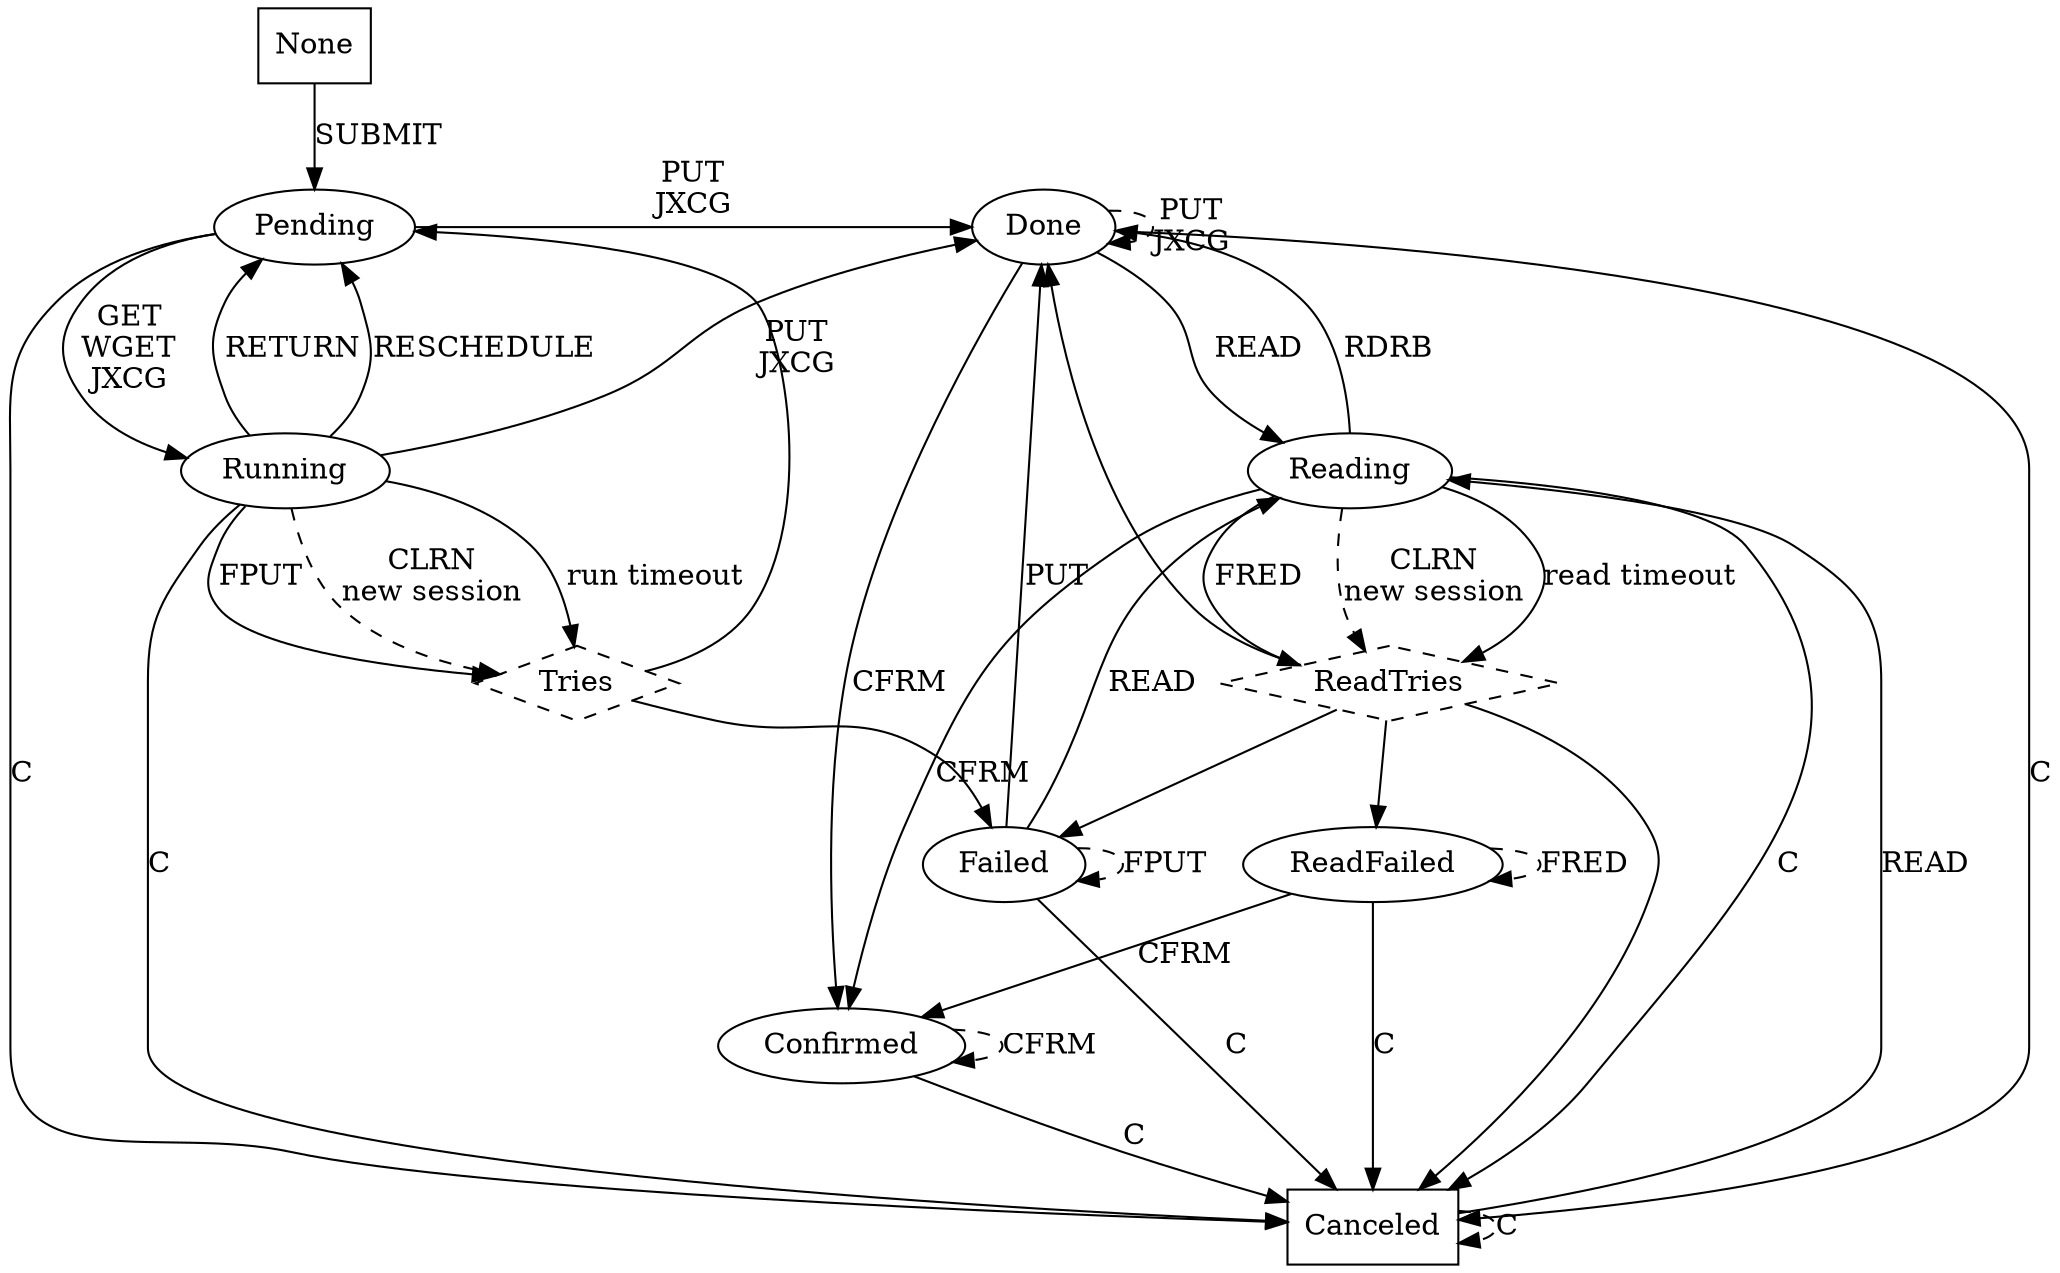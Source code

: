 # dot -T jpg state_graph.dot -o state_graph.jpg

digraph NetScheduleNew {

    None        [ label = "None",        shape = "box" ];
    Canceled    [ label = "Canceled",    shape = "box" ];
    Tries       [ label = "Tries",       shape = "diamond", style = "dashed" ];
    ReadTries   [ label = "ReadTries",   shape = "diamond", style = "dashed" ];

    None        -> Pending          [ label = "SUBMIT" ];

    Pending     -> Running          [ label = "GET\nWGET\nJXCG" ];
    Pending     -> Canceled         [ label = "C" ];
    Pending     -> Done             [ label = "PUT\nJXCG" ];

    Running     -> Pending          [ label = "RETURN" ];
    Running     -> Pending          [ label = "RESCHEDULE" ];
    Running     -> Canceled         [ label = "C" ];
    Running     -> Done             [ label = "PUT\nJXCG" ];
    Running     -> Tries            [ label = "run timeout" ];
    Running     -> Tries            [ label = "FPUT" ];
    Running     -> Tries            [ label = "CLRN\nnew session", style = "dashed" ];

    Tries       -> Failed;
    Tries       -> Pending;

    Failed      -> Reading          [ label = "READ" ];
    Failed      -> Canceled         [ label = "C" ];
    Failed      -> Failed           [ label = "FPUT", style = "dashed" ];
    Failed      -> Done             [ label = "PUT" ];

    Done        -> Reading          [ label = "READ" ];
    Done        -> Canceled         [ label = "C" ];
    Done        -> Done             [ label = "PUT\nJXCG", style = "dashed" ];
    Done        -> Confirmed        [ label = "CFRM" ];

    Reading     -> Canceled         [ label = "C" ];
    Reading     -> Confirmed        [ label = "CFRM" ];
    Reading     -> Done             [ label = "RDRB" ];
    Reading     -> ReadTries        [ label = "read timeout" ];
    Reading     -> ReadTries        [ label = "FRED" ];
    Reading     -> ReadTries        [ label = "CLRN\nnew session", style = "dashed" ];

    ReadTries   -> ReadFailed;
    ReadTries   -> Done;
    ReadTries   -> Canceled;
    ReadTries   -> Failed;

    ReadFailed  -> Canceled         [ label = "C" ];
    ReadFailed  -> ReadFailed       [ label = "FRED", style = "dashed" ];
    ReadFailed  -> Confirmed        [ label = "CFRM" ];

    Confirmed   -> Canceled         [ label = "C" ];
    Confirmed   -> Confirmed        [ label = "CFRM", style = "dashed" ];

    Canceled    -> Canceled         [ label = "C", style = "dashed" ];
    Canceled    -> Reading          [ label = "READ" ];

    { rank = same; "Done";     "Pending" }
    { rank = same; "Running";  "Reading" }
    { rank = same; "Failed";   "ReadFailed" }
    { rank = sink; "Canceled" }
}

